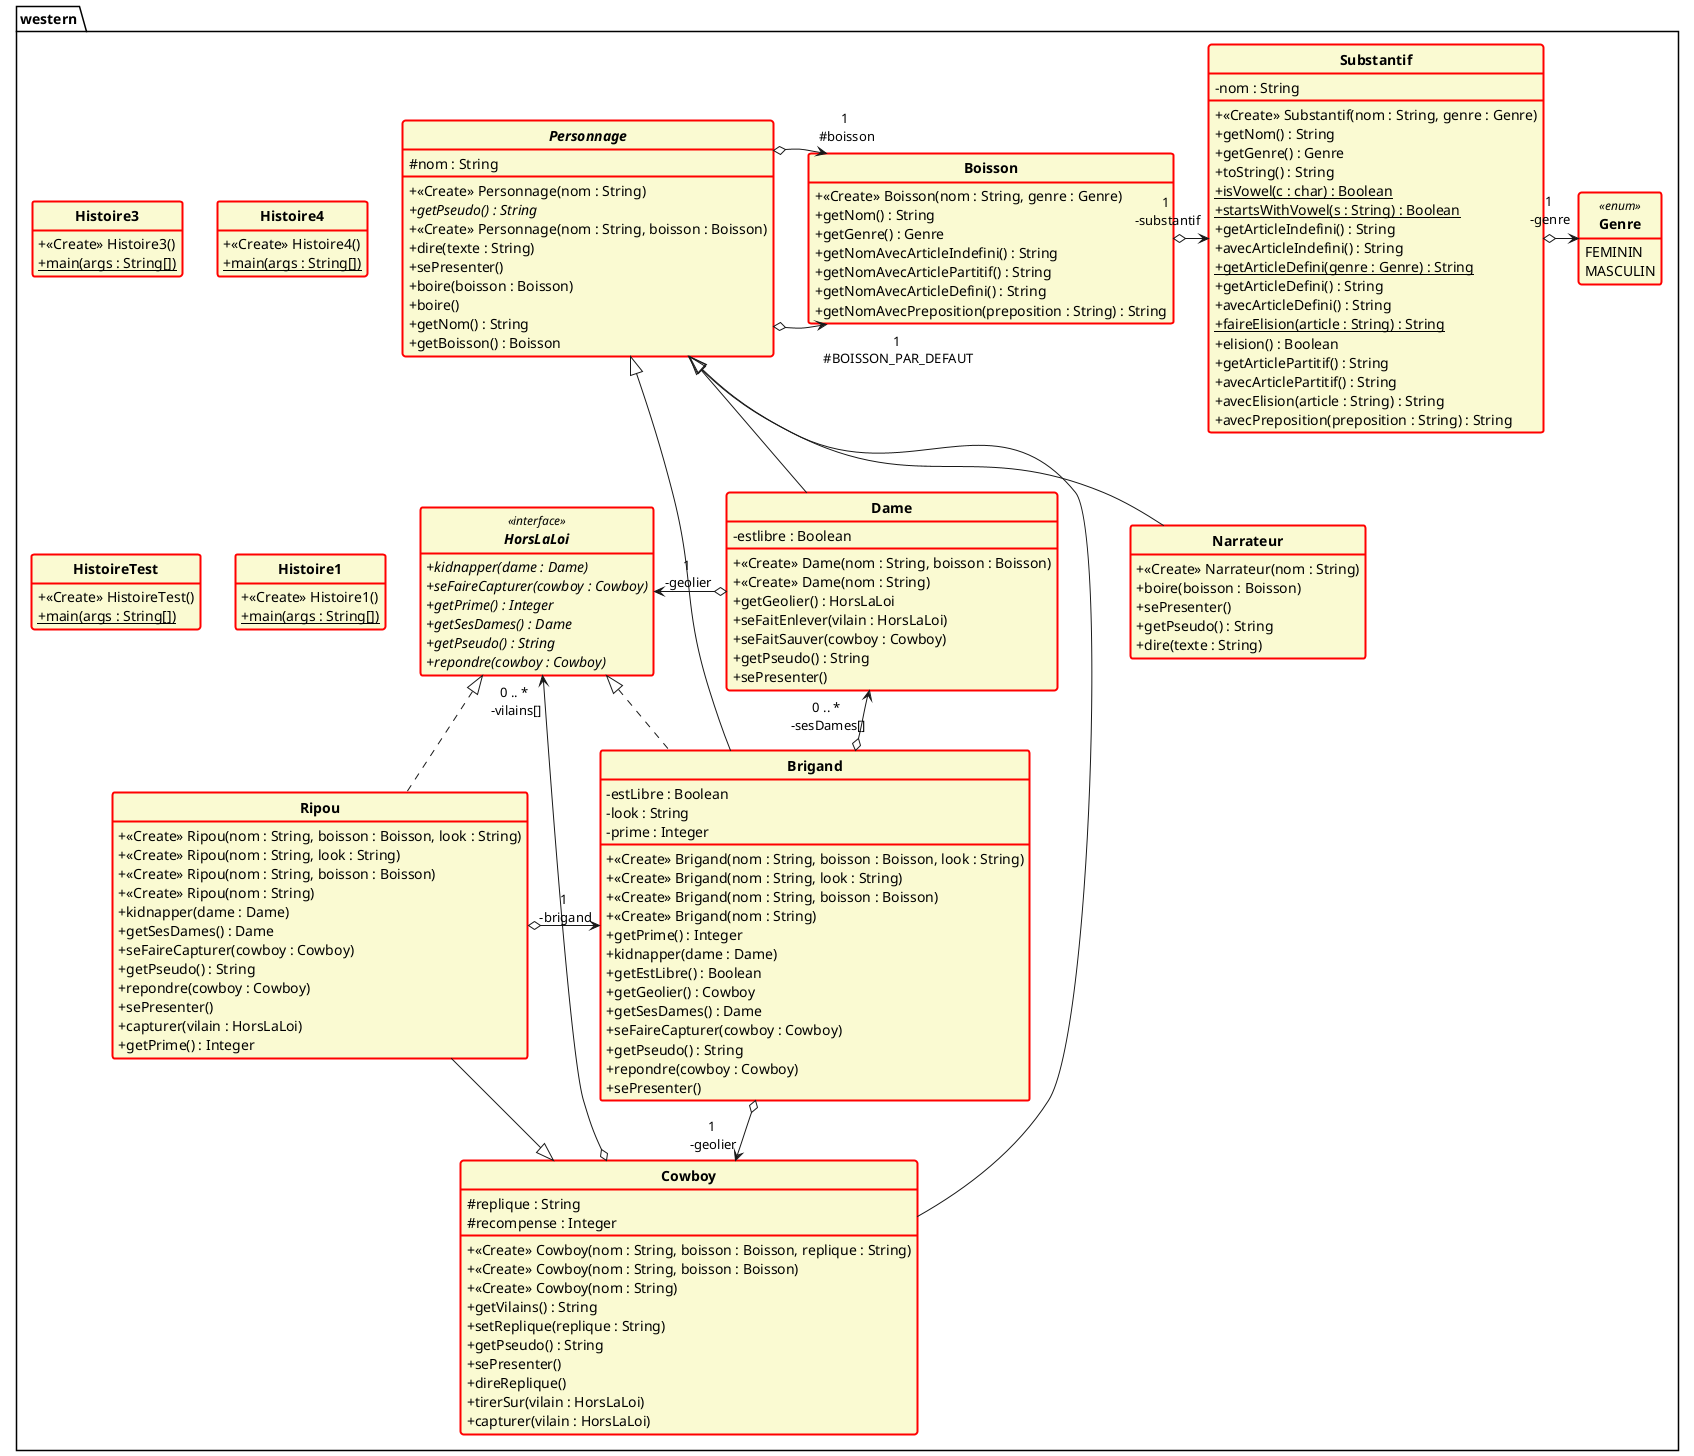 @startuml

'Code généré automatiquement ;>
skinparam style strictuml
hide empty members
skinparam classAttributeIconSize 0
skinparam classFontStyle Bold
skinparam classbackgroundColor LightGoldenRodYellow
skinparam classbordercolor red
skinparam classattribute none
skinparam classborderthickness 2

package western{
interface HorsLaLoi <<interface>> {
	+ kidnapper(dame : Dame) {abstract}
	+ seFaireCapturer(cowboy : Cowboy) {abstract}
	+ getPrime() : Integer {abstract}
	+ getSesDames() : Dame {abstract}
	+ getPseudo() : String {abstract}
	+ repondre(cowboy : Cowboy) {abstract}
}

class Dame extends western.Personnage {
	- estlibre : Boolean 

	+ <<Create>> Dame(nom : String, boisson : Boisson)
	+ <<Create>> Dame(nom : String)
	+ getGeolier() : HorsLaLoi
	+ seFaitEnlever(vilain : HorsLaLoi)
	+ seFaitSauver(cowboy : Cowboy)
	+ getPseudo() : String
	+ sePresenter()
}
	Dame o-> "1\n -geolier" HorsLaLoi


abstract class Personnage {
	# nom : String 

	+ <<Create>> Personnage(nom : String)
	+ getPseudo() : String {abstract}
	+ <<Create>> Personnage(nom : String, boisson : Boisson)
	+ dire(texte : String)
	+ sePresenter()
	+ boire(boisson : Boisson)
	+ boire()
	+ getNom() : String
	+ getBoisson() : Boisson
}
	Personnage o-> "1\n #BOISSON_PAR_DEFAUT" Boisson
	Personnage o-> "1\n #boisson" Boisson


class Cowboy extends western.Personnage {
	# replique : String 
	# recompense : Integer 

	+ <<Create>> Cowboy(nom : String, boisson : Boisson, replique : String)
	+ <<Create>> Cowboy(nom : String, boisson : Boisson)
	+ <<Create>> Cowboy(nom : String)
	+ getVilains() : String
	+ setReplique(replique : String)
	+ getPseudo() : String
	+ sePresenter()
	+ direReplique()
	+ tirerSur(vilain : HorsLaLoi)
	+ capturer(vilain : HorsLaLoi)
}
	Cowboy o-> "0 .. *\n -vilains[]" HorsLaLoi


class Boisson {

	+ <<Create>> Boisson(nom : String, genre : Genre)
	+ getNom() : String
	+ getGenre() : Genre
	+ getNomAvecArticleIndefini() : String
	+ getNomAvecArticlePartitif() : String
	+ getNomAvecArticleDefini() : String
	+ getNomAvecPreposition(preposition : String) : String
}
	Boisson o-> "1\n -substantif" Substantif


class Substantif {
	- nom : String 

	+ <<Create>> Substantif(nom : String, genre : Genre)
	+ getNom() : String
	+ getGenre() : Genre
	+ toString() : String
	+ isVowel(c : char) : Boolean {static}
	+ startsWithVowel(s : String) : Boolean {static}
	+ getArticleIndefini() : String
	+ avecArticleIndefini() : String
	+ getArticleDefini(genre : Genre) : String {static}
	+ getArticleDefini() : String
	+ avecArticleDefini() : String
	+ faireElision(article : String) : String {static}
	+ elision() : Boolean
	+ getArticlePartitif() : String
	+ avecArticlePartitif() : String
	+ avecElision(article : String) : String
	+ avecPreposition(preposition : String) : String
}
	Substantif o-> "1\n -genre" Genre


enum Genre <<enum>> {
	FEMININ
	MASCULIN


}
class Histoire3 {

	+ <<Create>> Histoire3()
	+ main(args : String[]) {static}
}


class Histoire4 {

	+ <<Create>> Histoire4()
	+ main(args : String[]) {static}
}


class HistoireTest {

	+ <<Create>> HistoireTest()
	+ main(args : String[]) {static}
}


class Narrateur extends western.Personnage {

	+ <<Create>> Narrateur(nom : String)
	+ boire(boisson : Boisson)
	+ sePresenter()
	+ getPseudo() : String
	+ dire(texte : String)
}


class Ripou extends western.Cowboy implements western.HorsLaLoi {

	+ <<Create>> Ripou(nom : String, boisson : Boisson, look : String)
	+ <<Create>> Ripou(nom : String, look : String)
	+ <<Create>> Ripou(nom : String, boisson : Boisson)
	+ <<Create>> Ripou(nom : String)
	+ kidnapper(dame : Dame)
	+ getSesDames() : Dame
	+ seFaireCapturer(cowboy : Cowboy)
	+ getPseudo() : String
	+ repondre(cowboy : Cowboy)
	+ sePresenter()
	+ capturer(vilain : HorsLaLoi)
	+ getPrime() : Integer
}
	Ripou o-> "1\n -brigand" Brigand


class Brigand extends western.Personnage implements western.HorsLaLoi {
	- estLibre : Boolean 
	- look : String 
	- prime : Integer 

	+ <<Create>> Brigand(nom : String, boisson : Boisson, look : String)
	+ <<Create>> Brigand(nom : String, look : String)
	+ <<Create>> Brigand(nom : String, boisson : Boisson)
	+ <<Create>> Brigand(nom : String)
	+ getPrime() : Integer
	+ kidnapper(dame : Dame)
	+ getEstLibre() : Boolean
	+ getGeolier() : Cowboy
	+ getSesDames() : Dame
	+ seFaireCapturer(cowboy : Cowboy)
	+ getPseudo() : String
	+ repondre(cowboy : Cowboy)
	+ sePresenter()
}
	Brigand o-> "1\n -geolier" Cowboy
	Brigand o-> "0 .. *\n -sesDames[]" Dame


class Histoire1 {

	+ <<Create>> Histoire1()
	+ main(args : String[]) {static}
}


}


@enduml